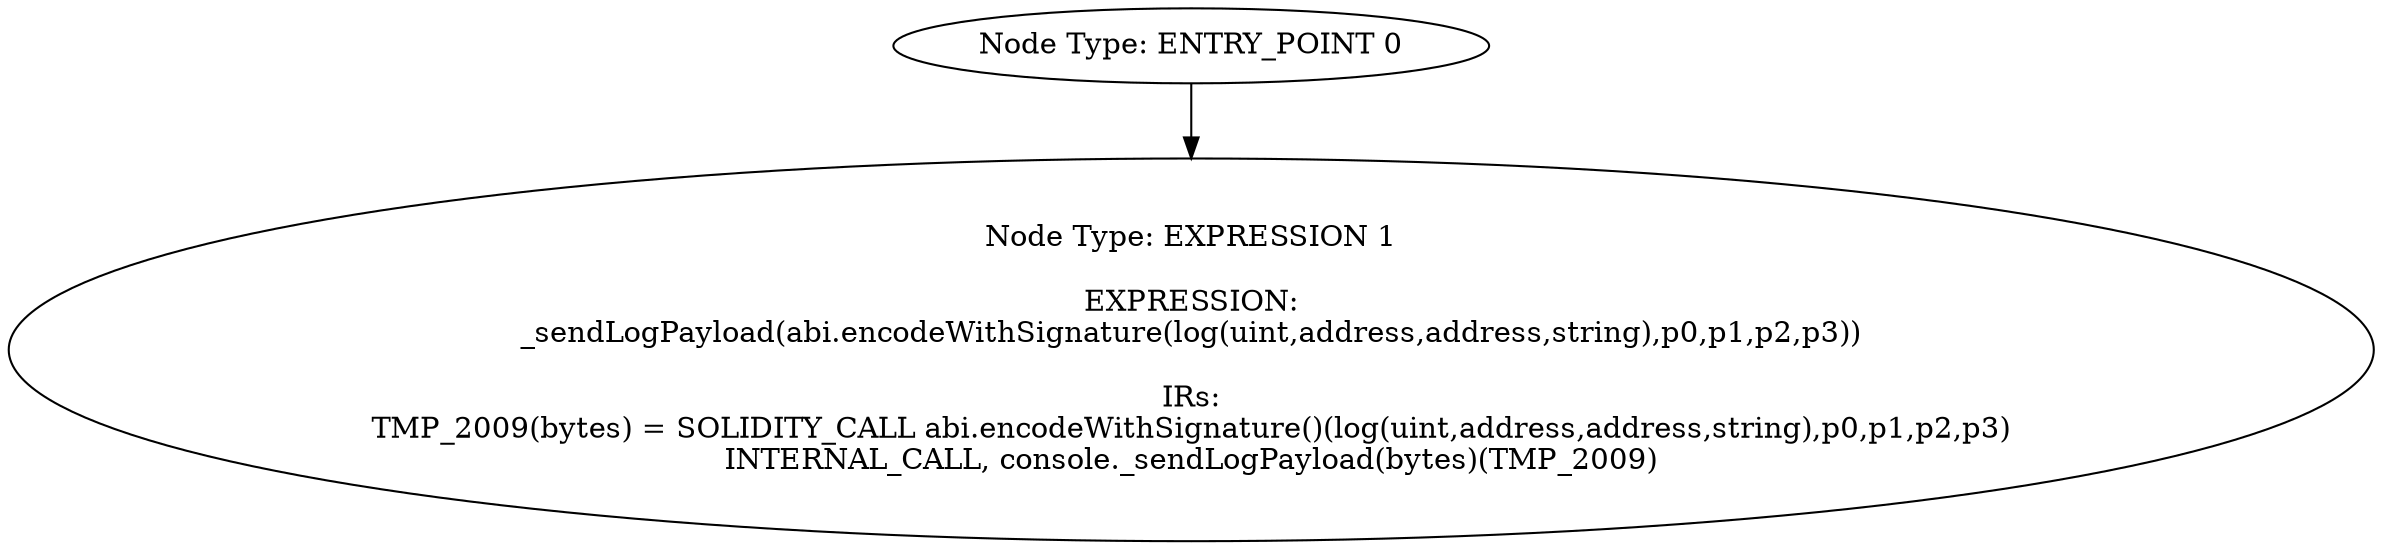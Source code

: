 digraph{
0[label="Node Type: ENTRY_POINT 0
"];
0->1;
1[label="Node Type: EXPRESSION 1

EXPRESSION:
_sendLogPayload(abi.encodeWithSignature(log(uint,address,address,string),p0,p1,p2,p3))

IRs:
TMP_2009(bytes) = SOLIDITY_CALL abi.encodeWithSignature()(log(uint,address,address,string),p0,p1,p2,p3)
INTERNAL_CALL, console._sendLogPayload(bytes)(TMP_2009)"];
}
